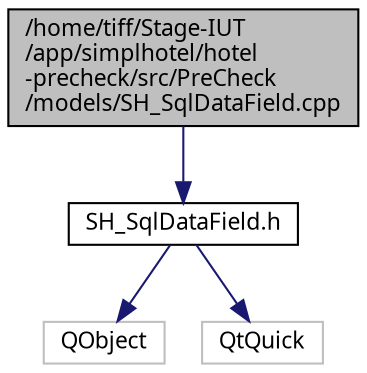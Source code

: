 digraph "/home/tiff/Stage-IUT/app/simplhotel/hotel-precheck/src/PreCheck/models/SH_SqlDataField.cpp"
{
 // INTERACTIVE_SVG=YES
  bgcolor="transparent";
  edge [fontname="Verdana",fontsize="11",labelfontname="Verdana",labelfontsize="11"];
  node [fontname="Verdana",fontsize="11",shape=record];
  Node1 [label="/home/tiff/Stage-IUT\l/app/simplhotel/hotel\l-precheck/src/PreCheck\l/models/SH_SqlDataField.cpp",height=0.2,width=0.4,color="black", fillcolor="grey75", style="filled" fontcolor="black"];
  Node1 -> Node2 [color="midnightblue",fontsize="11",style="solid",fontname="Verdana"];
  Node2 [label="SH_SqlDataField.h",height=0.2,width=0.4,color="black",URL="$SH__SqlDataField_8h.html"];
  Node2 -> Node3 [color="midnightblue",fontsize="11",style="solid",fontname="Verdana"];
  Node3 [label="QObject",height=0.2,width=0.4,color="grey75"];
  Node2 -> Node4 [color="midnightblue",fontsize="11",style="solid",fontname="Verdana"];
  Node4 [label="QtQuick",height=0.2,width=0.4,color="grey75"];
}
